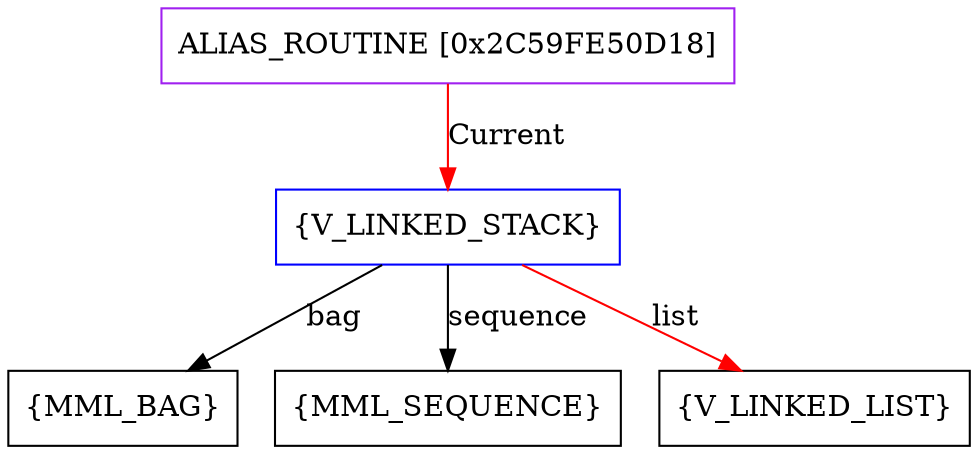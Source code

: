 digraph g {
	node [shape=box]
	b1[color=purple label=<ALIAS_ROUTINE [0x2C59FE50D18]>]
	b2[color=blue label=<{V_LINKED_STACK}>]
	b3[label=<{MML_BAG}>]
	b4[label=<{MML_SEQUENCE}>]
	b5[label=<{V_LINKED_LIST}>]
	b1->b2[color=red label=<Current>]
	b2->b3[label=<bag>]
	b2->b4[label=<sequence>]
	b2->b5[color=red label=<list>]
}
